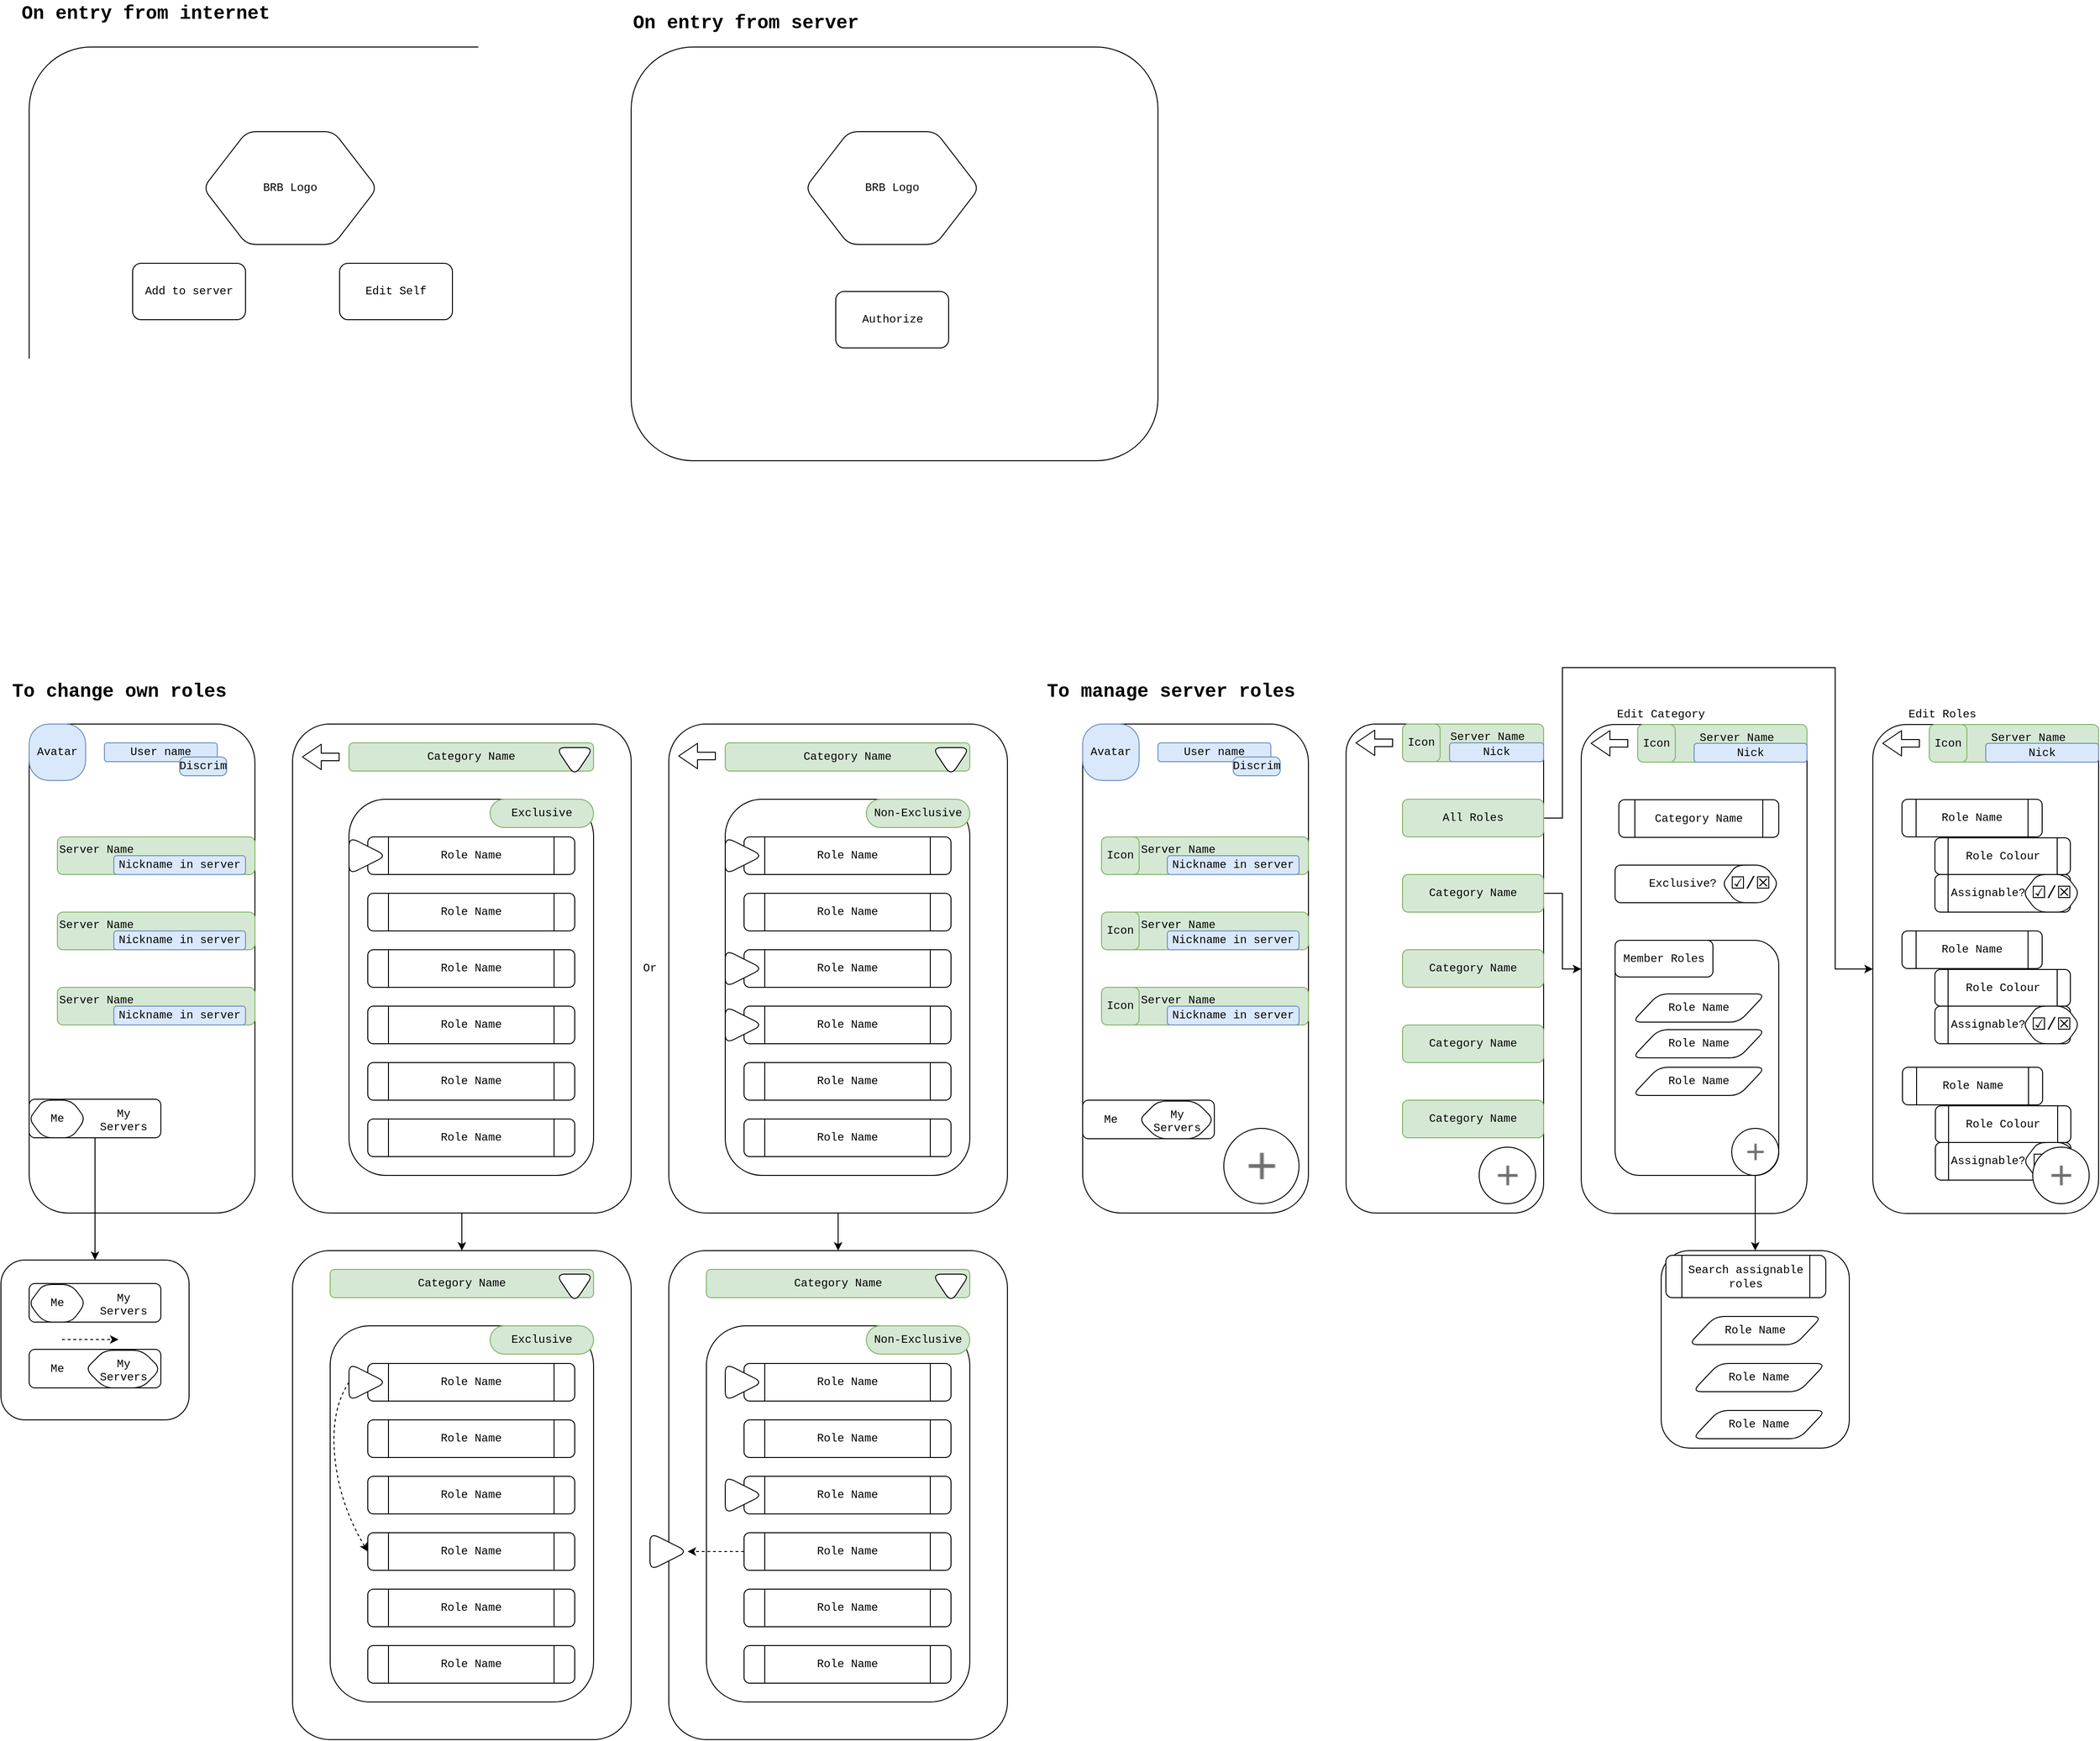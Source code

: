 <mxfile version="10.6.3" type="device"><diagram id="WAPqGqF5dGP8aaGtdBsa" name="Page-1"><mxGraphModel dx="919" dy="1396" grid="1" gridSize="10" guides="1" tooltips="1" connect="1" arrows="0" fold="1" page="0" pageScale="1" pageWidth="1169" pageHeight="827" math="0" shadow="0"><root><mxCell id="0"/><mxCell id="1" parent="0"/><mxCell id="X8B3woblQVyewczGFVhd-228" value="" style="rounded=1;whiteSpace=wrap;html=1;fillColor=#ffffff;fontFamily=Courier New;fontSize=12;align=center;" vertex="1" parent="1"><mxGeometry x="130" y="650" width="200" height="170" as="geometry"/></mxCell><mxCell id="X8B3woblQVyewczGFVhd-57" style="edgeStyle=orthogonalEdgeStyle;rounded=0;orthogonalLoop=1;jettySize=auto;html=1;exitX=0.5;exitY=1;exitDx=0;exitDy=0;entryX=0.5;entryY=0;entryDx=0;entryDy=0;fontFamily=Courier New;" edge="1" parent="1" source="X8B3woblQVyewczGFVhd-10" target="X8B3woblQVyewczGFVhd-44"><mxGeometry relative="1" as="geometry"/></mxCell><mxCell id="X8B3woblQVyewczGFVhd-10" value="" style="rounded=1;whiteSpace=wrap;html=1;align=center;arcSize=11;fontFamily=Courier New;" vertex="1" parent="1"><mxGeometry x="440" y="80" width="360" height="520" as="geometry"/></mxCell><mxCell id="X8B3woblQVyewczGFVhd-11" value="" style="rounded=1;whiteSpace=wrap;html=1;align=center;fontFamily=Courier New;" vertex="1" parent="1"><mxGeometry x="500" y="160" width="260" height="400" as="geometry"/></mxCell><mxCell id="X8B3woblQVyewczGFVhd-14" value="Exclusive" style="rounded=1;whiteSpace=wrap;html=1;align=center;fillColor=#d5e8d4;strokeColor=#82b366;arcSize=50;fontFamily=Courier New;" vertex="1" parent="1"><mxGeometry x="650" y="160" width="110" height="30" as="geometry"/></mxCell><mxCell id="X8B3woblQVyewczGFVhd-1" value="" style="rounded=1;whiteSpace=wrap;html=1;arcSize=17;fontFamily=Courier New;" vertex="1" parent="1"><mxGeometry x="160" y="80" width="240" height="520" as="geometry"/></mxCell><mxCell id="X8B3woblQVyewczGFVhd-3" value="User name" style="text;html=1;strokeColor=#6c8ebf;fillColor=#dae8fc;align=center;verticalAlign=middle;whiteSpace=wrap;rounded=1;fontFamily=Courier New;" vertex="1" parent="1"><mxGeometry x="240" y="100" width="120" height="20" as="geometry"/></mxCell><mxCell id="X8B3woblQVyewczGFVhd-4" value="Server Name" style="rounded=1;whiteSpace=wrap;html=1;verticalAlign=top;align=left;fillColor=#d5e8d4;strokeColor=#82b366;fontFamily=Courier New;" vertex="1" parent="1"><mxGeometry x="190" y="200" width="210" height="40" as="geometry"/></mxCell><mxCell id="X8B3woblQVyewczGFVhd-5" value="Nickname in server" style="rounded=1;whiteSpace=wrap;html=1;align=center;fillColor=#dae8fc;strokeColor=#6c8ebf;fontFamily=Courier New;" vertex="1" parent="1"><mxGeometry x="250" y="220" width="140" height="20" as="geometry"/></mxCell><mxCell id="X8B3woblQVyewczGFVhd-6" value="Server Name" style="rounded=1;whiteSpace=wrap;html=1;verticalAlign=top;align=left;fillColor=#d5e8d4;strokeColor=#82b366;fontFamily=Courier New;" vertex="1" parent="1"><mxGeometry x="190" y="280" width="210" height="40" as="geometry"/></mxCell><mxCell id="X8B3woblQVyewczGFVhd-7" value="Nickname in server" style="rounded=1;whiteSpace=wrap;html=1;align=center;fillColor=#dae8fc;strokeColor=#6c8ebf;fontFamily=Courier New;" vertex="1" parent="1"><mxGeometry x="250" y="300" width="140" height="20" as="geometry"/></mxCell><mxCell id="X8B3woblQVyewczGFVhd-8" value="Server Name" style="rounded=1;whiteSpace=wrap;html=1;verticalAlign=top;align=left;fillColor=#d5e8d4;strokeColor=#82b366;fontFamily=Courier New;" vertex="1" parent="1"><mxGeometry x="190" y="360" width="210" height="40" as="geometry"/></mxCell><mxCell id="X8B3woblQVyewczGFVhd-9" value="Nickname in server" style="rounded=1;whiteSpace=wrap;html=1;align=center;fillColor=#dae8fc;strokeColor=#6c8ebf;fontFamily=Courier New;fontSize=12;" vertex="1" parent="1"><mxGeometry x="250" y="380" width="140" height="20" as="geometry"/></mxCell><mxCell id="X8B3woblQVyewczGFVhd-12" value="Category Name" style="rounded=1;whiteSpace=wrap;html=1;align=center;fillColor=#d5e8d4;strokeColor=#82b366;fontFamily=Courier New;" vertex="1" parent="1"><mxGeometry x="500" y="100" width="260" height="30" as="geometry"/></mxCell><mxCell id="X8B3woblQVyewczGFVhd-13" value="Avatar" style="rounded=1;whiteSpace=wrap;html=1;align=center;fillColor=#dae8fc;strokeColor=#6c8ebf;arcSize=35;fontFamily=Courier New;" vertex="1" parent="1"><mxGeometry x="160" y="80" width="60" height="60" as="geometry"/></mxCell><mxCell id="X8B3woblQVyewczGFVhd-19" value="" style="triangle;whiteSpace=wrap;html=1;rounded=1;align=left;rotation=90;fontFamily=Courier New;" vertex="1" parent="1"><mxGeometry x="725" y="100" width="30" height="40" as="geometry"/></mxCell><mxCell id="X8B3woblQVyewczGFVhd-22" value="&lt;div style=&quot;text-align: center&quot;&gt;&lt;span&gt;Role Name&lt;/span&gt;&lt;/div&gt;" style="shape=process;whiteSpace=wrap;html=1;backgroundOutline=1;rounded=1;align=center;fontFamily=Courier New;" vertex="1" parent="1"><mxGeometry x="520" y="200" width="220" height="40" as="geometry"/></mxCell><mxCell id="X8B3woblQVyewczGFVhd-21" value="" style="triangle;whiteSpace=wrap;html=1;rounded=1;align=left;fontFamily=Courier New;" vertex="1" parent="1"><mxGeometry x="500" y="200" width="40" height="40" as="geometry"/></mxCell><mxCell id="X8B3woblQVyewczGFVhd-23" value="&lt;div style=&quot;text-align: center&quot;&gt;&lt;span&gt;Role Name&lt;/span&gt;&lt;/div&gt;" style="shape=process;whiteSpace=wrap;html=1;backgroundOutline=1;rounded=1;align=center;fontFamily=Courier New;" vertex="1" parent="1"><mxGeometry x="520" y="260" width="220" height="40" as="geometry"/></mxCell><mxCell id="X8B3woblQVyewczGFVhd-24" value="&lt;div style=&quot;text-align: center&quot;&gt;&lt;span&gt;Role Name&lt;/span&gt;&lt;/div&gt;" style="shape=process;whiteSpace=wrap;html=1;backgroundOutline=1;rounded=1;align=center;fontFamily=Courier New;" vertex="1" parent="1"><mxGeometry x="520" y="320" width="220" height="40" as="geometry"/></mxCell><mxCell id="X8B3woblQVyewczGFVhd-25" value="&lt;div style=&quot;text-align: center&quot;&gt;&lt;span&gt;Role Name&lt;/span&gt;&lt;/div&gt;" style="shape=process;whiteSpace=wrap;html=1;backgroundOutline=1;rounded=1;align=center;fontFamily=Courier New;" vertex="1" parent="1"><mxGeometry x="520" y="380" width="220" height="40" as="geometry"/></mxCell><mxCell id="X8B3woblQVyewczGFVhd-26" value="&lt;div style=&quot;text-align: center&quot;&gt;&lt;span&gt;Role Name&lt;/span&gt;&lt;/div&gt;" style="shape=process;whiteSpace=wrap;html=1;backgroundOutline=1;rounded=1;align=center;fontFamily=Courier New;" vertex="1" parent="1"><mxGeometry x="520" y="440" width="220" height="40" as="geometry"/></mxCell><mxCell id="X8B3woblQVyewczGFVhd-27" value="&lt;div style=&quot;text-align: center&quot;&gt;&lt;span&gt;Role Name&lt;/span&gt;&lt;/div&gt;" style="shape=process;whiteSpace=wrap;html=1;backgroundOutline=1;rounded=1;align=center;fontFamily=Courier New;" vertex="1" parent="1"><mxGeometry x="520" y="500" width="220" height="40" as="geometry"/></mxCell><mxCell id="X8B3woblQVyewczGFVhd-84" style="edgeStyle=orthogonalEdgeStyle;rounded=0;orthogonalLoop=1;jettySize=auto;html=1;exitX=0.5;exitY=1;exitDx=0;exitDy=0;entryX=0.5;entryY=0;entryDx=0;entryDy=0;fontFamily=Courier New;" edge="1" parent="1" source="X8B3woblQVyewczGFVhd-28" target="X8B3woblQVyewczGFVhd-70"><mxGeometry relative="1" as="geometry"/></mxCell><mxCell id="X8B3woblQVyewczGFVhd-28" value="" style="rounded=1;whiteSpace=wrap;html=1;align=center;arcSize=11;fontFamily=Courier New;" vertex="1" parent="1"><mxGeometry x="840" y="80" width="360" height="520" as="geometry"/></mxCell><mxCell id="X8B3woblQVyewczGFVhd-29" value="" style="rounded=1;whiteSpace=wrap;html=1;align=center;fontFamily=Courier New;" vertex="1" parent="1"><mxGeometry x="900" y="160" width="260" height="400" as="geometry"/></mxCell><mxCell id="X8B3woblQVyewczGFVhd-30" value="Non-Exclusive" style="rounded=1;whiteSpace=wrap;html=1;align=center;fillColor=#d5e8d4;strokeColor=#82b366;arcSize=50;fontFamily=Courier New;" vertex="1" parent="1"><mxGeometry x="1050" y="160" width="110" height="30" as="geometry"/></mxCell><mxCell id="X8B3woblQVyewczGFVhd-31" value="Category Name" style="rounded=1;whiteSpace=wrap;html=1;align=center;fillColor=#d5e8d4;strokeColor=#82b366;fontFamily=Courier New;" vertex="1" parent="1"><mxGeometry x="900" y="100" width="260" height="30" as="geometry"/></mxCell><mxCell id="X8B3woblQVyewczGFVhd-32" value="" style="triangle;whiteSpace=wrap;html=1;rounded=1;align=left;rotation=90;fontFamily=Courier New;" vertex="1" parent="1"><mxGeometry x="1125" y="100" width="30" height="40" as="geometry"/></mxCell><mxCell id="X8B3woblQVyewczGFVhd-33" value="&lt;div style=&quot;text-align: center&quot;&gt;&lt;span&gt;Role Name&lt;/span&gt;&lt;/div&gt;" style="shape=process;whiteSpace=wrap;html=1;backgroundOutline=1;rounded=1;align=center;fontFamily=Courier New;" vertex="1" parent="1"><mxGeometry x="920" y="200" width="220" height="40" as="geometry"/></mxCell><mxCell id="X8B3woblQVyewczGFVhd-34" value="" style="triangle;whiteSpace=wrap;html=1;rounded=1;align=left;fontFamily=Courier New;" vertex="1" parent="1"><mxGeometry x="900" y="200" width="40" height="40" as="geometry"/></mxCell><mxCell id="X8B3woblQVyewczGFVhd-35" value="&lt;div style=&quot;text-align: center&quot;&gt;&lt;span&gt;Role Name&lt;/span&gt;&lt;/div&gt;" style="shape=process;whiteSpace=wrap;html=1;backgroundOutline=1;rounded=1;align=center;fontFamily=Courier New;" vertex="1" parent="1"><mxGeometry x="920" y="260" width="220" height="40" as="geometry"/></mxCell><mxCell id="X8B3woblQVyewczGFVhd-36" value="&lt;div style=&quot;text-align: center&quot;&gt;&lt;span&gt;Role Name&lt;/span&gt;&lt;/div&gt;" style="shape=process;whiteSpace=wrap;html=1;backgroundOutline=1;rounded=1;align=center;fontFamily=Courier New;" vertex="1" parent="1"><mxGeometry x="920" y="320" width="220" height="40" as="geometry"/></mxCell><mxCell id="X8B3woblQVyewczGFVhd-37" value="&lt;div style=&quot;text-align: center&quot;&gt;&lt;span&gt;Role Name&lt;/span&gt;&lt;/div&gt;" style="shape=process;whiteSpace=wrap;html=1;backgroundOutline=1;rounded=1;align=center;fontFamily=Courier New;" vertex="1" parent="1"><mxGeometry x="920" y="380" width="220" height="40" as="geometry"/></mxCell><mxCell id="X8B3woblQVyewczGFVhd-38" value="&lt;div style=&quot;text-align: center&quot;&gt;&lt;span&gt;Role Name&lt;/span&gt;&lt;/div&gt;" style="shape=process;whiteSpace=wrap;html=1;backgroundOutline=1;rounded=1;align=center;fontFamily=Courier New;" vertex="1" parent="1"><mxGeometry x="920" y="440" width="220" height="40" as="geometry"/></mxCell><mxCell id="X8B3woblQVyewczGFVhd-39" value="&lt;div style=&quot;text-align: center&quot;&gt;&lt;span&gt;Role Name&lt;/span&gt;&lt;/div&gt;" style="shape=process;whiteSpace=wrap;html=1;backgroundOutline=1;rounded=1;align=center;fontFamily=Courier New;" vertex="1" parent="1"><mxGeometry x="920" y="500" width="220" height="40" as="geometry"/></mxCell><mxCell id="X8B3woblQVyewczGFVhd-40" value="" style="triangle;whiteSpace=wrap;html=1;rounded=1;align=left;fontFamily=Courier New;" vertex="1" parent="1"><mxGeometry x="900" y="320" width="40" height="40" as="geometry"/></mxCell><mxCell id="X8B3woblQVyewczGFVhd-43" value="" style="triangle;whiteSpace=wrap;html=1;rounded=1;align=left;fontFamily=Courier New;" vertex="1" parent="1"><mxGeometry x="900" y="380" width="40" height="40" as="geometry"/></mxCell><mxCell id="X8B3woblQVyewczGFVhd-44" value="" style="rounded=1;whiteSpace=wrap;html=1;align=center;arcSize=11;fontFamily=Courier New;" vertex="1" parent="1"><mxGeometry x="440" y="640" width="360" height="520" as="geometry"/></mxCell><mxCell id="X8B3woblQVyewczGFVhd-45" value="" style="rounded=1;whiteSpace=wrap;html=1;align=center;fontFamily=Courier New;" vertex="1" parent="1"><mxGeometry x="480" y="720" width="280" height="400" as="geometry"/></mxCell><mxCell id="X8B3woblQVyewczGFVhd-46" value="Exclusive" style="rounded=1;whiteSpace=wrap;html=1;align=center;fillColor=#d5e8d4;strokeColor=#82b366;arcSize=50;fontFamily=Courier New;" vertex="1" parent="1"><mxGeometry x="650" y="720" width="110" height="30" as="geometry"/></mxCell><mxCell id="X8B3woblQVyewczGFVhd-47" value="Category Name" style="rounded=1;whiteSpace=wrap;html=1;align=center;fillColor=#d5e8d4;strokeColor=#82b366;fontFamily=Courier New;" vertex="1" parent="1"><mxGeometry x="480" y="660" width="280" height="30" as="geometry"/></mxCell><mxCell id="X8B3woblQVyewczGFVhd-48" value="" style="triangle;whiteSpace=wrap;html=1;rounded=1;align=left;rotation=90;fontFamily=Courier New;" vertex="1" parent="1"><mxGeometry x="725" y="660" width="30" height="40" as="geometry"/></mxCell><mxCell id="X8B3woblQVyewczGFVhd-49" value="&lt;div style=&quot;text-align: center&quot;&gt;&lt;span&gt;Role Name&lt;/span&gt;&lt;/div&gt;" style="shape=process;whiteSpace=wrap;html=1;backgroundOutline=1;rounded=1;align=center;fontFamily=Courier New;" vertex="1" parent="1"><mxGeometry x="520" y="760" width="220" height="40" as="geometry"/></mxCell><mxCell id="X8B3woblQVyewczGFVhd-50" value="" style="triangle;whiteSpace=wrap;html=1;rounded=1;align=left;fontFamily=Courier New;" vertex="1" parent="1"><mxGeometry x="500" y="760" width="40" height="40" as="geometry"/></mxCell><mxCell id="X8B3woblQVyewczGFVhd-51" value="&lt;div style=&quot;text-align: center&quot;&gt;&lt;span&gt;Role Name&lt;/span&gt;&lt;/div&gt;" style="shape=process;whiteSpace=wrap;html=1;backgroundOutline=1;rounded=1;align=center;fontFamily=Courier New;" vertex="1" parent="1"><mxGeometry x="520" y="820" width="220" height="40" as="geometry"/></mxCell><mxCell id="X8B3woblQVyewczGFVhd-52" value="&lt;div style=&quot;text-align: center&quot;&gt;&lt;span&gt;Role Name&lt;/span&gt;&lt;/div&gt;" style="shape=process;whiteSpace=wrap;html=1;backgroundOutline=1;rounded=1;align=center;fontFamily=Courier New;" vertex="1" parent="1"><mxGeometry x="520" y="880" width="220" height="40" as="geometry"/></mxCell><mxCell id="X8B3woblQVyewczGFVhd-53" value="&lt;div style=&quot;text-align: center&quot;&gt;&lt;span&gt;Role Name&lt;/span&gt;&lt;/div&gt;" style="shape=process;whiteSpace=wrap;html=1;backgroundOutline=1;rounded=1;align=center;fontFamily=Courier New;" vertex="1" parent="1"><mxGeometry x="520" y="940" width="220" height="40" as="geometry"/></mxCell><mxCell id="X8B3woblQVyewczGFVhd-54" value="&lt;div style=&quot;text-align: center&quot;&gt;&lt;span&gt;Role Name&lt;/span&gt;&lt;/div&gt;" style="shape=process;whiteSpace=wrap;html=1;backgroundOutline=1;rounded=1;align=center;fontFamily=Courier New;" vertex="1" parent="1"><mxGeometry x="520" y="1000" width="220" height="40" as="geometry"/></mxCell><mxCell id="X8B3woblQVyewczGFVhd-55" value="&lt;div style=&quot;text-align: center&quot;&gt;&lt;span&gt;Role Name&lt;/span&gt;&lt;/div&gt;" style="shape=process;whiteSpace=wrap;html=1;backgroundOutline=1;rounded=1;align=center;fontFamily=Courier New;" vertex="1" parent="1"><mxGeometry x="520" y="1060" width="220" height="40" as="geometry"/></mxCell><mxCell id="X8B3woblQVyewczGFVhd-56" value="" style="curved=1;endArrow=classic;html=1;exitX=0;exitY=0.5;exitDx=0;exitDy=0;entryX=0;entryY=0.5;entryDx=0;entryDy=0;dashed=1;fontFamily=Courier New;" edge="1" parent="1" source="X8B3woblQVyewczGFVhd-50" target="X8B3woblQVyewczGFVhd-53"><mxGeometry width="50" height="50" relative="1" as="geometry"><mxPoint x="290" y="920" as="sourcePoint"/><mxPoint x="250" y="960" as="targetPoint"/><Array as="points"><mxPoint x="480" y="810"/><mxPoint x="490" y="910"/></Array></mxGeometry></mxCell><mxCell id="X8B3woblQVyewczGFVhd-70" value="" style="rounded=1;whiteSpace=wrap;html=1;align=center;arcSize=11;fontFamily=Courier New;" vertex="1" parent="1"><mxGeometry x="840" y="640" width="360" height="520" as="geometry"/></mxCell><mxCell id="X8B3woblQVyewczGFVhd-71" value="" style="rounded=1;whiteSpace=wrap;html=1;align=center;fontFamily=Courier New;" vertex="1" parent="1"><mxGeometry x="880" y="720" width="280" height="400" as="geometry"/></mxCell><mxCell id="X8B3woblQVyewczGFVhd-72" value="Non-Exclusive" style="rounded=1;whiteSpace=wrap;html=1;align=center;fillColor=#d5e8d4;strokeColor=#82b366;arcSize=50;fontFamily=Courier New;" vertex="1" parent="1"><mxGeometry x="1050" y="720" width="110" height="30" as="geometry"/></mxCell><mxCell id="X8B3woblQVyewczGFVhd-73" value="Category Name" style="rounded=1;whiteSpace=wrap;html=1;align=center;fillColor=#d5e8d4;strokeColor=#82b366;fontFamily=Courier New;" vertex="1" parent="1"><mxGeometry x="880" y="660" width="280" height="30" as="geometry"/></mxCell><mxCell id="X8B3woblQVyewczGFVhd-74" value="" style="triangle;whiteSpace=wrap;html=1;rounded=1;align=left;rotation=90;fontFamily=Courier New;" vertex="1" parent="1"><mxGeometry x="1125" y="660" width="30" height="40" as="geometry"/></mxCell><mxCell id="X8B3woblQVyewczGFVhd-75" value="&lt;div style=&quot;text-align: center&quot;&gt;&lt;span&gt;Role Name&lt;/span&gt;&lt;/div&gt;" style="shape=process;whiteSpace=wrap;html=1;backgroundOutline=1;rounded=1;align=center;fontFamily=Courier New;" vertex="1" parent="1"><mxGeometry x="920" y="760" width="220" height="40" as="geometry"/></mxCell><mxCell id="X8B3woblQVyewczGFVhd-76" value="" style="triangle;whiteSpace=wrap;html=1;rounded=1;align=left;fontFamily=Courier New;" vertex="1" parent="1"><mxGeometry x="900" y="760" width="40" height="40" as="geometry"/></mxCell><mxCell id="X8B3woblQVyewczGFVhd-77" value="&lt;div style=&quot;text-align: center&quot;&gt;&lt;span&gt;Role Name&lt;/span&gt;&lt;/div&gt;" style="shape=process;whiteSpace=wrap;html=1;backgroundOutline=1;rounded=1;align=center;fontFamily=Courier New;" vertex="1" parent="1"><mxGeometry x="920" y="820" width="220" height="40" as="geometry"/></mxCell><mxCell id="X8B3woblQVyewczGFVhd-78" value="&lt;div style=&quot;text-align: center&quot;&gt;&lt;span&gt;Role Name&lt;/span&gt;&lt;/div&gt;" style="shape=process;whiteSpace=wrap;html=1;backgroundOutline=1;rounded=1;align=center;fontFamily=Courier New;" vertex="1" parent="1"><mxGeometry x="920" y="880" width="220" height="40" as="geometry"/></mxCell><mxCell id="X8B3woblQVyewczGFVhd-79" value="&lt;div style=&quot;text-align: center&quot;&gt;&lt;span&gt;Role Name&lt;/span&gt;&lt;/div&gt;" style="shape=process;whiteSpace=wrap;html=1;backgroundOutline=1;rounded=1;align=center;fontFamily=Courier New;" vertex="1" parent="1"><mxGeometry x="920" y="940" width="220" height="40" as="geometry"/></mxCell><mxCell id="X8B3woblQVyewczGFVhd-80" value="&lt;div style=&quot;text-align: center&quot;&gt;&lt;span&gt;Role Name&lt;/span&gt;&lt;/div&gt;" style="shape=process;whiteSpace=wrap;html=1;backgroundOutline=1;rounded=1;align=center;fontFamily=Courier New;" vertex="1" parent="1"><mxGeometry x="920" y="1000" width="220" height="40" as="geometry"/></mxCell><mxCell id="X8B3woblQVyewczGFVhd-81" value="&lt;div style=&quot;text-align: center&quot;&gt;&lt;span&gt;Role Name&lt;/span&gt;&lt;/div&gt;" style="shape=process;whiteSpace=wrap;html=1;backgroundOutline=1;rounded=1;align=center;fontFamily=Courier New;" vertex="1" parent="1"><mxGeometry x="920" y="1060" width="220" height="40" as="geometry"/></mxCell><mxCell id="X8B3woblQVyewczGFVhd-82" value="" style="triangle;whiteSpace=wrap;html=1;rounded=1;align=left;fontFamily=Courier New;" vertex="1" parent="1"><mxGeometry x="900" y="880" width="40" height="40" as="geometry"/></mxCell><mxCell id="X8B3woblQVyewczGFVhd-83" value="" style="triangle;whiteSpace=wrap;html=1;rounded=1;align=left;fontFamily=Courier New;" vertex="1" parent="1"><mxGeometry x="820" y="940" width="40" height="40" as="geometry"/></mxCell><mxCell id="X8B3woblQVyewczGFVhd-86" value="" style="endArrow=classic;html=1;exitX=0;exitY=0.5;exitDx=0;exitDy=0;entryX=1;entryY=0.5;entryDx=0;entryDy=0;dashed=1;fontFamily=Courier New;" edge="1" parent="1" source="X8B3woblQVyewczGFVhd-79" target="X8B3woblQVyewczGFVhd-83"><mxGeometry width="50" height="50" relative="1" as="geometry"><mxPoint x="830" y="1060" as="sourcePoint"/><mxPoint x="880" y="1010" as="targetPoint"/></mxGeometry></mxCell><mxCell id="X8B3woblQVyewczGFVhd-89" value="Or" style="text;html=1;strokeColor=none;fillColor=none;align=center;verticalAlign=middle;whiteSpace=wrap;rounded=0;fontFamily=Courier New;" vertex="1" parent="1"><mxGeometry x="800" y="330" width="40" height="20" as="geometry"/></mxCell><mxCell id="X8B3woblQVyewczGFVhd-91" value="Discrim" style="text;html=1;strokeColor=#6c8ebf;fillColor=#dae8fc;align=center;verticalAlign=middle;whiteSpace=wrap;rounded=1;arcSize=30;fontFamily=Courier New;" vertex="1" parent="1"><mxGeometry x="320" y="115" width="50" height="20" as="geometry"/></mxCell><mxCell id="X8B3woblQVyewczGFVhd-92" value="&lt;b&gt;To change own roles&lt;/b&gt;" style="text;html=1;resizable=0;points=[];autosize=1;align=left;verticalAlign=top;spacingTop=-4;fontFamily=Courier New;fontSize=20;fillColor=none;rounded=0;" vertex="1" parent="1"><mxGeometry x="140" y="31" width="240" height="30" as="geometry"/></mxCell><mxCell id="X8B3woblQVyewczGFVhd-93" value="&lt;b&gt;To manage server roles&lt;/b&gt;" style="text;html=1;resizable=0;points=[];autosize=1;align=left;verticalAlign=top;spacingTop=-4;fontFamily=Courier New;fontSize=20;fillColor=none;rounded=0;" vertex="1" parent="1"><mxGeometry x="1240" y="31" width="280" height="30" as="geometry"/></mxCell><mxCell id="X8B3woblQVyewczGFVhd-94" value="" style="rounded=1;whiteSpace=wrap;html=1;arcSize=17;fontFamily=Courier New;" vertex="1" parent="1"><mxGeometry x="1280" y="80" width="240" height="520" as="geometry"/></mxCell><mxCell id="X8B3woblQVyewczGFVhd-95" value="User name" style="text;html=1;strokeColor=#6c8ebf;fillColor=#dae8fc;align=center;verticalAlign=middle;whiteSpace=wrap;rounded=1;fontFamily=Courier New;" vertex="1" parent="1"><mxGeometry x="1360" y="100" width="120" height="20" as="geometry"/></mxCell><mxCell id="X8B3woblQVyewczGFVhd-96" value="Server Name" style="rounded=1;whiteSpace=wrap;html=1;verticalAlign=top;align=left;fillColor=#d5e8d4;strokeColor=#82b366;fontFamily=Courier New;spacingLeft=10;" vertex="1" parent="1"><mxGeometry x="1330" y="200" width="190" height="40" as="geometry"/></mxCell><mxCell id="X8B3woblQVyewczGFVhd-97" value="Nickname in server" style="rounded=1;whiteSpace=wrap;html=1;align=center;fillColor=#dae8fc;strokeColor=#6c8ebf;fontFamily=Courier New;" vertex="1" parent="1"><mxGeometry x="1370" y="220" width="140" height="20" as="geometry"/></mxCell><mxCell id="X8B3woblQVyewczGFVhd-98" value="Server Name" style="rounded=1;whiteSpace=wrap;html=1;verticalAlign=top;align=left;fillColor=#d5e8d4;strokeColor=#82b366;fontFamily=Courier New;spacingLeft=10;" vertex="1" parent="1"><mxGeometry x="1330" y="280" width="190" height="40" as="geometry"/></mxCell><mxCell id="X8B3woblQVyewczGFVhd-99" value="Nickname in server" style="rounded=1;whiteSpace=wrap;html=1;align=center;fillColor=#dae8fc;strokeColor=#6c8ebf;fontFamily=Courier New;" vertex="1" parent="1"><mxGeometry x="1370" y="300" width="140" height="20" as="geometry"/></mxCell><mxCell id="X8B3woblQVyewczGFVhd-100" value="Server Name" style="rounded=1;whiteSpace=wrap;html=1;verticalAlign=top;align=left;fillColor=#d5e8d4;strokeColor=#82b366;fontFamily=Courier New;spacingLeft=10;" vertex="1" parent="1"><mxGeometry x="1330" y="360" width="190" height="40" as="geometry"/></mxCell><mxCell id="X8B3woblQVyewczGFVhd-101" value="Nickname in server" style="rounded=1;whiteSpace=wrap;html=1;align=center;fillColor=#dae8fc;strokeColor=#6c8ebf;fontFamily=Courier New;fontSize=12;" vertex="1" parent="1"><mxGeometry x="1370" y="380" width="140" height="20" as="geometry"/></mxCell><mxCell id="X8B3woblQVyewczGFVhd-102" value="Avatar" style="rounded=1;whiteSpace=wrap;html=1;align=center;fillColor=#dae8fc;strokeColor=#6c8ebf;arcSize=35;fontFamily=Courier New;" vertex="1" parent="1"><mxGeometry x="1280" y="80" width="60" height="60" as="geometry"/></mxCell><mxCell id="X8B3woblQVyewczGFVhd-103" value="Discrim" style="text;html=1;strokeColor=#6c8ebf;fillColor=#dae8fc;align=center;verticalAlign=middle;whiteSpace=wrap;rounded=1;arcSize=30;fontFamily=Courier New;" vertex="1" parent="1"><mxGeometry x="1440" y="115" width="50" height="20" as="geometry"/></mxCell><mxCell id="X8B3woblQVyewczGFVhd-108" value="" style="rounded=1;whiteSpace=wrap;html=1;fillColor=#ffffff;fontFamily=Courier New;fontSize=12;align=center;" vertex="1" parent="1"><mxGeometry x="1560" y="80" width="210" height="520" as="geometry"/></mxCell><mxCell id="X8B3woblQVyewczGFVhd-143" style="edgeStyle=orthogonalEdgeStyle;rounded=0;orthogonalLoop=1;jettySize=auto;html=1;exitX=1;exitY=0.5;exitDx=0;exitDy=0;entryX=0;entryY=0.5;entryDx=0;entryDy=0;fontFamily=Courier New;fontSize=12;" edge="1" parent="1" source="X8B3woblQVyewczGFVhd-109" target="X8B3woblQVyewczGFVhd-122"><mxGeometry relative="1" as="geometry"/></mxCell><mxCell id="X8B3woblQVyewczGFVhd-109" value="Category Name" style="rounded=1;whiteSpace=wrap;html=1;fillColor=#d5e8d4;fontFamily=Courier New;fontSize=12;align=center;strokeColor=#82b366;" vertex="1" parent="1"><mxGeometry x="1620" y="240" width="150" height="40" as="geometry"/></mxCell><mxCell id="X8B3woblQVyewczGFVhd-110" value="Category Name" style="rounded=1;whiteSpace=wrap;html=1;fillColor=#d5e8d4;fontFamily=Courier New;fontSize=12;align=center;strokeColor=#82b366;" vertex="1" parent="1"><mxGeometry x="1620" y="320" width="150" height="40" as="geometry"/></mxCell><mxCell id="X8B3woblQVyewczGFVhd-111" value="Category Name" style="rounded=1;whiteSpace=wrap;html=1;fillColor=#d5e8d4;fontFamily=Courier New;fontSize=12;align=center;strokeColor=#82b366;" vertex="1" parent="1"><mxGeometry x="1620" y="400" width="150" height="40" as="geometry"/></mxCell><mxCell id="X8B3woblQVyewczGFVhd-151" style="edgeStyle=orthogonalEdgeStyle;rounded=0;orthogonalLoop=1;jettySize=auto;html=1;exitX=1;exitY=0.5;exitDx=0;exitDy=0;entryX=0;entryY=0.5;entryDx=0;entryDy=0;fontFamily=Courier New;fontSize=12;" edge="1" parent="1" source="X8B3woblQVyewczGFVhd-112" target="X8B3woblQVyewczGFVhd-144"><mxGeometry relative="1" as="geometry"><Array as="points"><mxPoint x="1790" y="180"/><mxPoint x="1790" y="20"/><mxPoint x="2080" y="20"/><mxPoint x="2080" y="341"/></Array></mxGeometry></mxCell><mxCell id="X8B3woblQVyewczGFVhd-112" value="All Roles" style="rounded=1;whiteSpace=wrap;html=1;fillColor=#d5e8d4;fontFamily=Courier New;fontSize=12;align=center;strokeColor=#82b366;" vertex="1" parent="1"><mxGeometry x="1620" y="160" width="150" height="40" as="geometry"/></mxCell><mxCell id="X8B3woblQVyewczGFVhd-113" value="Category Name" style="rounded=1;whiteSpace=wrap;html=1;fillColor=#d5e8d4;fontFamily=Courier New;fontSize=12;align=center;strokeColor=#82b366;" vertex="1" parent="1"><mxGeometry x="1620" y="480" width="150" height="40" as="geometry"/></mxCell><mxCell id="X8B3woblQVyewczGFVhd-114" value="" style="group" vertex="1" connectable="0" parent="1"><mxGeometry x="1430" y="510" width="80" height="80" as="geometry"/></mxCell><mxCell id="X8B3woblQVyewczGFVhd-104" value="" style="ellipse;whiteSpace=wrap;html=1;aspect=fixed;rounded=0;fillColor=none;fontFamily=Courier New;fontSize=12;align=center;" vertex="1" parent="X8B3woblQVyewczGFVhd-114"><mxGeometry width="80" height="80" as="geometry"/></mxCell><mxCell id="X8B3woblQVyewczGFVhd-107" value="" style="shape=image;verticalLabelPosition=bottom;labelBackgroundColor=#ffffff;verticalAlign=top;aspect=fixed;imageAspect=0;image=data:image/png,iVBORw0KGgoAAAANSUhEUgAAAB4AAAAeCAYAAAA7MK6iAAAAfUlEQVRIDe2VQQrAMAgEk9LH+WR/Z7HQSw5Ww4KHrOApi8ZRdJqZjQa7d3Kq6nD/TESGe8WuihipZWIkzTAWUYd4kI9EjaQZxmpDPf1IrLs3/Crg0fd6W8XnJX57XG3bOhO8xxmC5w0XK87MBURD1BCMmSBtqLd2daaiP80Du4AhU1lLCRkAAAAASUVORK5CYII=;" vertex="1" parent="X8B3woblQVyewczGFVhd-114"><mxGeometry x="25" y="25" width="30" height="30" as="geometry"/></mxCell><mxCell id="X8B3woblQVyewczGFVhd-119" value="" style="group" vertex="1" connectable="0" parent="1"><mxGeometry x="1701.5" y="530" width="60" height="60" as="geometry"/></mxCell><mxCell id="X8B3woblQVyewczGFVhd-120" value="" style="ellipse;whiteSpace=wrap;html=1;aspect=fixed;rounded=0;fillColor=none;fontFamily=Courier New;fontSize=12;align=center;" vertex="1" parent="X8B3woblQVyewczGFVhd-119"><mxGeometry width="60" height="60" as="geometry"/></mxCell><mxCell id="X8B3woblQVyewczGFVhd-121" value="" style="shape=image;verticalLabelPosition=bottom;labelBackgroundColor=#ffffff;verticalAlign=top;aspect=fixed;imageAspect=0;image=data:image/png,iVBORw0KGgoAAAANSUhEUgAAAB4AAAAeCAYAAAA7MK6iAAAAfUlEQVRIDe2VQQrAMAgEk9LH+WR/Z7HQSw5Ww4KHrOApi8ZRdJqZjQa7d3Kq6nD/TESGe8WuihipZWIkzTAWUYd4kI9EjaQZxmpDPf1IrLs3/Crg0fd6W8XnJX57XG3bOhO8xxmC5w0XK87MBURD1BCMmSBtqLd2daaiP80Du4AhU1lLCRkAAAAASUVORK5CYII=;" vertex="1" parent="X8B3woblQVyewczGFVhd-119"><mxGeometry x="18.75" y="18.75" width="22.5" height="22.5" as="geometry"/></mxCell><mxCell id="X8B3woblQVyewczGFVhd-122" value="" style="rounded=1;whiteSpace=wrap;html=1;fillColor=#ffffff;fontFamily=Courier New;fontSize=12;align=center;" vertex="1" parent="1"><mxGeometry x="1810" y="80.5" width="240" height="520" as="geometry"/></mxCell><mxCell id="X8B3woblQVyewczGFVhd-124" value="Icon" style="rounded=1;whiteSpace=wrap;html=1;fillColor=#d5e8d4;fontFamily=Courier New;fontSize=12;align=center;strokeColor=#82b366;" vertex="1" parent="1"><mxGeometry x="1300" y="200" width="40" height="40" as="geometry"/></mxCell><mxCell id="X8B3woblQVyewczGFVhd-125" value="Icon" style="rounded=1;whiteSpace=wrap;html=1;fillColor=#d5e8d4;fontFamily=Courier New;fontSize=12;align=center;strokeColor=#82b366;" vertex="1" parent="1"><mxGeometry x="1300" y="280" width="40" height="40" as="geometry"/></mxCell><mxCell id="X8B3woblQVyewczGFVhd-126" value="Icon" style="rounded=1;whiteSpace=wrap;html=1;fillColor=#d5e8d4;fontFamily=Courier New;fontSize=12;align=center;strokeColor=#82b366;" vertex="1" parent="1"><mxGeometry x="1300" y="360" width="40" height="40" as="geometry"/></mxCell><mxCell id="X8B3woblQVyewczGFVhd-131" value="Server Name" style="rounded=1;whiteSpace=wrap;html=1;fillColor=#d5e8d4;fontFamily=Courier New;fontSize=12;align=center;strokeColor=#82b366;verticalAlign=top;" vertex="1" parent="1"><mxGeometry x="1651" y="80" width="119" height="40" as="geometry"/></mxCell><mxCell id="X8B3woblQVyewczGFVhd-130" value="Icon" style="rounded=1;whiteSpace=wrap;html=1;fillColor=#d5e8d4;fontFamily=Courier New;fontSize=12;align=center;strokeColor=#82b366;" vertex="1" parent="1"><mxGeometry x="1620" y="80" width="40" height="40" as="geometry"/></mxCell><mxCell id="X8B3woblQVyewczGFVhd-132" value="Nick" style="rounded=1;whiteSpace=wrap;html=1;align=center;fillColor=#dae8fc;strokeColor=#6c8ebf;fontFamily=Courier New;" vertex="1" parent="1"><mxGeometry x="1670" y="100" width="100" height="20" as="geometry"/></mxCell><mxCell id="X8B3woblQVyewczGFVhd-133" value="" style="shape=flexArrow;endArrow=classic;html=1;fontFamily=Courier New;fontSize=12;width=8;endSize=6.33;endWidth=18;" edge="1" parent="1"><mxGeometry width="50" height="50" relative="1" as="geometry"><mxPoint x="1610" y="100" as="sourcePoint"/><mxPoint x="1570" y="100" as="targetPoint"/></mxGeometry></mxCell><mxCell id="X8B3woblQVyewczGFVhd-134" value="Server Name" style="rounded=1;whiteSpace=wrap;html=1;fillColor=#d5e8d4;fontFamily=Courier New;fontSize=12;align=center;strokeColor=#82b366;verticalAlign=top;" vertex="1" parent="1"><mxGeometry x="1901" y="80.5" width="149" height="40" as="geometry"/></mxCell><mxCell id="X8B3woblQVyewczGFVhd-135" value="Icon" style="rounded=1;whiteSpace=wrap;html=1;fillColor=#d5e8d4;fontFamily=Courier New;fontSize=12;align=center;strokeColor=#82b366;" vertex="1" parent="1"><mxGeometry x="1870" y="80.5" width="40" height="40" as="geometry"/></mxCell><mxCell id="X8B3woblQVyewczGFVhd-136" value="Nick" style="rounded=1;whiteSpace=wrap;html=1;align=center;fillColor=#dae8fc;strokeColor=#6c8ebf;fontFamily=Courier New;" vertex="1" parent="1"><mxGeometry x="1930" y="100.5" width="120" height="20" as="geometry"/></mxCell><mxCell id="X8B3woblQVyewczGFVhd-137" value="" style="shape=flexArrow;endArrow=classic;html=1;fontFamily=Courier New;fontSize=12;width=8;endSize=6.33;endWidth=18;" edge="1" parent="1"><mxGeometry width="50" height="50" relative="1" as="geometry"><mxPoint x="1860" y="100.5" as="sourcePoint"/><mxPoint x="1820" y="100.5" as="targetPoint"/></mxGeometry></mxCell><mxCell id="X8B3woblQVyewczGFVhd-138" value="" style="shape=flexArrow;endArrow=classic;html=1;fontFamily=Courier New;fontSize=12;width=8;endSize=6.33;endWidth=18;" edge="1" parent="1"><mxGeometry width="50" height="50" relative="1" as="geometry"><mxPoint x="890" y="114" as="sourcePoint"/><mxPoint x="850" y="114" as="targetPoint"/></mxGeometry></mxCell><mxCell id="X8B3woblQVyewczGFVhd-139" value="" style="shape=flexArrow;endArrow=classic;html=1;fontFamily=Courier New;fontSize=12;width=8;endSize=6.33;endWidth=18;" edge="1" parent="1"><mxGeometry width="50" height="50" relative="1" as="geometry"><mxPoint x="490" y="115" as="sourcePoint"/><mxPoint x="450" y="115" as="targetPoint"/></mxGeometry></mxCell><mxCell id="X8B3woblQVyewczGFVhd-140" value="Category Name" style="shape=process;whiteSpace=wrap;html=1;backgroundOutline=1;rounded=1;fillColor=#ffffff;fontFamily=Courier New;fontSize=12;align=center;" vertex="1" parent="1"><mxGeometry x="1850" y="160.5" width="170" height="40" as="geometry"/></mxCell><mxCell id="X8B3woblQVyewczGFVhd-141" value="Edit Category" style="text;html=1;resizable=0;points=[];autosize=1;align=left;verticalAlign=top;spacingTop=-4;fontSize=12;fontFamily=Courier New;" vertex="1" parent="1"><mxGeometry x="1846" y="59.5" width="110" height="20" as="geometry"/></mxCell><mxCell id="X8B3woblQVyewczGFVhd-144" value="" style="rounded=1;whiteSpace=wrap;html=1;fillColor=#ffffff;fontFamily=Courier New;fontSize=12;align=center;" vertex="1" parent="1"><mxGeometry x="2120" y="80.5" width="240" height="520" as="geometry"/></mxCell><mxCell id="X8B3woblQVyewczGFVhd-145" value="Server Name" style="rounded=1;whiteSpace=wrap;html=1;fillColor=#d5e8d4;fontFamily=Courier New;fontSize=12;align=center;strokeColor=#82b366;verticalAlign=top;" vertex="1" parent="1"><mxGeometry x="2211" y="80.5" width="149" height="40" as="geometry"/></mxCell><mxCell id="X8B3woblQVyewczGFVhd-146" value="Icon" style="rounded=1;whiteSpace=wrap;html=1;fillColor=#d5e8d4;fontFamily=Courier New;fontSize=12;align=center;strokeColor=#82b366;" vertex="1" parent="1"><mxGeometry x="2180" y="80.5" width="40" height="40" as="geometry"/></mxCell><mxCell id="X8B3woblQVyewczGFVhd-147" value="Nick" style="rounded=1;whiteSpace=wrap;html=1;align=center;fillColor=#dae8fc;strokeColor=#6c8ebf;fontFamily=Courier New;" vertex="1" parent="1"><mxGeometry x="2240" y="100.5" width="120" height="20" as="geometry"/></mxCell><mxCell id="X8B3woblQVyewczGFVhd-148" value="" style="shape=flexArrow;endArrow=classic;html=1;fontFamily=Courier New;fontSize=12;width=8;endSize=6.33;endWidth=18;" edge="1" parent="1"><mxGeometry width="50" height="50" relative="1" as="geometry"><mxPoint x="2170" y="100.5" as="sourcePoint"/><mxPoint x="2130" y="100.5" as="targetPoint"/></mxGeometry></mxCell><mxCell id="X8B3woblQVyewczGFVhd-150" value="Edit Roles" style="text;html=1;resizable=0;points=[];autosize=1;align=left;verticalAlign=top;spacingTop=-4;fontSize=12;fontFamily=Courier New;" vertex="1" parent="1"><mxGeometry x="2156" y="59.5" width="90" height="20" as="geometry"/></mxCell><mxCell id="X8B3woblQVyewczGFVhd-153" value="Exclusive?" style="rounded=1;whiteSpace=wrap;html=1;fillColor=#ffffff;fontFamily=Courier New;fontSize=12;align=center;" vertex="1" parent="1"><mxGeometry x="1846" y="230" width="144" height="40" as="geometry"/></mxCell><mxCell id="X8B3woblQVyewczGFVhd-152" value="&lt;p&gt;&lt;font style=&quot;font-size: 18px&quot;&gt;☑/☒&lt;/font&gt;&lt;/p&gt;" style="shape=hexagon;perimeter=hexagonPerimeter2;whiteSpace=wrap;html=1;rounded=1;fillColor=#ffffff;fontFamily=Courier New;fontSize=12;align=center;" vertex="1" parent="1"><mxGeometry x="1960" y="230" width="60" height="40" as="geometry"/></mxCell><mxCell id="X8B3woblQVyewczGFVhd-155" value="" style="rounded=1;whiteSpace=wrap;html=1;fillColor=#ffffff;fontFamily=Courier New;fontSize=12;align=center;" vertex="1" parent="1"><mxGeometry x="1846" y="310" width="174" height="250" as="geometry"/></mxCell><mxCell id="X8B3woblQVyewczGFVhd-156" value="Member Roles" style="rounded=1;whiteSpace=wrap;html=1;fillColor=#ffffff;fontFamily=Courier New;fontSize=12;align=center;" vertex="1" parent="1"><mxGeometry x="1846" y="310" width="104" height="39" as="geometry"/></mxCell><mxCell id="X8B3woblQVyewczGFVhd-161" value="" style="group" vertex="1" connectable="0" parent="1"><mxGeometry x="1970" y="510" width="50" height="50" as="geometry"/></mxCell><mxCell id="X8B3woblQVyewczGFVhd-162" value="" style="ellipse;whiteSpace=wrap;html=1;aspect=fixed;rounded=0;fillColor=none;fontFamily=Courier New;fontSize=12;align=center;" vertex="1" parent="X8B3woblQVyewczGFVhd-161"><mxGeometry width="50" height="50" as="geometry"/></mxCell><mxCell id="X8B3woblQVyewczGFVhd-163" value="" style="shape=image;verticalLabelPosition=bottom;labelBackgroundColor=#ffffff;verticalAlign=top;aspect=fixed;imageAspect=0;image=data:image/png,iVBORw0KGgoAAAANSUhEUgAAAB4AAAAeCAYAAAA7MK6iAAAAfUlEQVRIDe2VQQrAMAgEk9LH+WR/Z7HQSw5Ww4KHrOApi8ZRdJqZjQa7d3Kq6nD/TESGe8WuihipZWIkzTAWUYd4kI9EjaQZxmpDPf1IrLs3/Crg0fd6W8XnJX57XG3bOhO8xxmC5w0XK87MBURD1BCMmSBtqLd2daaiP80Du4AhU1lLCRkAAAAASUVORK5CYII=;" vertex="1" parent="X8B3woblQVyewczGFVhd-161"><mxGeometry x="15.625" y="15.625" width="18.75" height="18.75" as="geometry"/></mxCell><mxCell id="X8B3woblQVyewczGFVhd-166" value="Role Name" style="shape=parallelogram;perimeter=parallelogramPerimeter;whiteSpace=wrap;html=1;rounded=1;fillColor=#ffffff;fontFamily=Courier New;fontSize=12;align=center;" vertex="1" parent="1"><mxGeometry x="1864" y="367" width="142" height="30" as="geometry"/></mxCell><mxCell id="X8B3woblQVyewczGFVhd-167" value="Role Name" style="shape=parallelogram;perimeter=parallelogramPerimeter;whiteSpace=wrap;html=1;rounded=1;fillColor=#ffffff;fontFamily=Courier New;fontSize=12;align=center;" vertex="1" parent="1"><mxGeometry x="1864" y="405" width="142" height="30" as="geometry"/></mxCell><mxCell id="X8B3woblQVyewczGFVhd-168" value="Role Name" style="shape=parallelogram;perimeter=parallelogramPerimeter;whiteSpace=wrap;html=1;rounded=1;fillColor=#ffffff;fontFamily=Courier New;fontSize=12;align=center;" vertex="1" parent="1"><mxGeometry x="1864" y="445" width="142" height="30" as="geometry"/></mxCell><mxCell id="X8B3woblQVyewczGFVhd-169" value="Role Name" style="shape=process;whiteSpace=wrap;html=1;backgroundOutline=1;rounded=1;fillColor=#ffffff;fontFamily=Courier New;fontSize=12;align=center;" vertex="1" parent="1"><mxGeometry x="2151" y="160" width="149" height="40" as="geometry"/></mxCell><mxCell id="X8B3woblQVyewczGFVhd-170" value="Role Colour" style="shape=process;whiteSpace=wrap;html=1;backgroundOutline=1;rounded=1;fillColor=#ffffff;fontFamily=Courier New;fontSize=12;align=center;" vertex="1" parent="1"><mxGeometry x="2186" y="201" width="144" height="39" as="geometry"/></mxCell><mxCell id="X8B3woblQVyewczGFVhd-171" value="Assignable?" style="shape=process;whiteSpace=wrap;html=1;backgroundOutline=1;rounded=1;fillColor=#ffffff;fontFamily=Courier New;fontSize=12;align=left;" vertex="1" parent="1"><mxGeometry x="2186" y="240" width="144" height="40" as="geometry"/></mxCell><mxCell id="X8B3woblQVyewczGFVhd-172" value="&lt;p&gt;&lt;font style=&quot;font-size: 18px&quot;&gt;☑/☒&lt;/font&gt;&lt;/p&gt;" style="shape=hexagon;perimeter=hexagonPerimeter2;whiteSpace=wrap;html=1;rounded=1;fillColor=#ffffff;fontFamily=Courier New;fontSize=12;align=center;" vertex="1" parent="1"><mxGeometry x="2280" y="240" width="60" height="40" as="geometry"/></mxCell><mxCell id="X8B3woblQVyewczGFVhd-173" value="Role Name" style="shape=process;whiteSpace=wrap;html=1;backgroundOutline=1;rounded=1;fillColor=#ffffff;fontFamily=Courier New;fontSize=12;align=center;" vertex="1" parent="1"><mxGeometry x="2151" y="300" width="149" height="40" as="geometry"/></mxCell><mxCell id="X8B3woblQVyewczGFVhd-174" value="Role Colour" style="shape=process;whiteSpace=wrap;html=1;backgroundOutline=1;rounded=1;fillColor=#ffffff;fontFamily=Courier New;fontSize=12;align=center;" vertex="1" parent="1"><mxGeometry x="2186" y="341" width="144" height="39" as="geometry"/></mxCell><mxCell id="X8B3woblQVyewczGFVhd-175" value="Assignable?" style="shape=process;whiteSpace=wrap;html=1;backgroundOutline=1;rounded=1;fillColor=#ffffff;fontFamily=Courier New;fontSize=12;align=left;" vertex="1" parent="1"><mxGeometry x="2186" y="380" width="144" height="40" as="geometry"/></mxCell><mxCell id="X8B3woblQVyewczGFVhd-176" value="&lt;p&gt;&lt;font style=&quot;font-size: 18px&quot;&gt;☑/☒&lt;/font&gt;&lt;/p&gt;" style="shape=hexagon;perimeter=hexagonPerimeter2;whiteSpace=wrap;html=1;rounded=1;fillColor=#ffffff;fontFamily=Courier New;fontSize=12;align=center;" vertex="1" parent="1"><mxGeometry x="2280" y="380" width="60" height="40" as="geometry"/></mxCell><mxCell id="X8B3woblQVyewczGFVhd-177" value="Role Name" style="shape=process;whiteSpace=wrap;html=1;backgroundOutline=1;rounded=1;fillColor=#ffffff;fontFamily=Courier New;fontSize=12;align=center;" vertex="1" parent="1"><mxGeometry x="2151.5" y="445" width="149" height="40" as="geometry"/></mxCell><mxCell id="X8B3woblQVyewczGFVhd-178" value="Role Colour" style="shape=process;whiteSpace=wrap;html=1;backgroundOutline=1;rounded=1;fillColor=#ffffff;fontFamily=Courier New;fontSize=12;align=center;" vertex="1" parent="1"><mxGeometry x="2186.5" y="486" width="144" height="39" as="geometry"/></mxCell><mxCell id="X8B3woblQVyewczGFVhd-179" value="Assignable?" style="shape=process;whiteSpace=wrap;html=1;backgroundOutline=1;rounded=1;fillColor=#ffffff;fontFamily=Courier New;fontSize=12;align=left;" vertex="1" parent="1"><mxGeometry x="2186.5" y="525" width="144" height="40" as="geometry"/></mxCell><mxCell id="X8B3woblQVyewczGFVhd-180" value="&lt;p&gt;&lt;font style=&quot;font-size: 18px&quot;&gt;☑/☒&lt;/font&gt;&lt;/p&gt;" style="shape=hexagon;perimeter=hexagonPerimeter2;whiteSpace=wrap;html=1;rounded=1;fillColor=#ffffff;fontFamily=Courier New;fontSize=12;align=center;" vertex="1" parent="1"><mxGeometry x="2280.5" y="525" width="60" height="40" as="geometry"/></mxCell><mxCell id="X8B3woblQVyewczGFVhd-181" value="" style="group" vertex="1" connectable="0" parent="1"><mxGeometry x="2290" y="530" width="60" height="60" as="geometry"/></mxCell><mxCell id="X8B3woblQVyewczGFVhd-182" value="" style="ellipse;whiteSpace=wrap;html=1;aspect=fixed;rounded=0;fontFamily=Courier New;fontSize=12;align=center;" vertex="1" parent="X8B3woblQVyewczGFVhd-181"><mxGeometry width="60" height="60" as="geometry"/></mxCell><mxCell id="X8B3woblQVyewczGFVhd-183" value="" style="shape=image;verticalLabelPosition=bottom;labelBackgroundColor=#ffffff;verticalAlign=top;aspect=fixed;imageAspect=0;image=data:image/png,iVBORw0KGgoAAAANSUhEUgAAAB4AAAAeCAYAAAA7MK6iAAAAfUlEQVRIDe2VQQrAMAgEk9LH+WR/Z7HQSw5Ww4KHrOApi8ZRdJqZjQa7d3Kq6nD/TESGe8WuihipZWIkzTAWUYd4kI9EjaQZxmpDPf1IrLs3/Crg0fd6W8XnJX57XG3bOhO8xxmC5w0XK87MBURD1BCMmSBtqLd2daaiP80Du4AhU1lLCRkAAAAASUVORK5CYII=;" vertex="1" parent="X8B3woblQVyewczGFVhd-181"><mxGeometry x="18.75" y="18.75" width="22.5" height="22.5" as="geometry"/></mxCell><mxCell id="X8B3woblQVyewczGFVhd-184" value="" style="rounded=1;whiteSpace=wrap;html=1;fillColor=#ffffff;fontFamily=Courier New;fontSize=12;align=left;" vertex="1" parent="1"><mxGeometry x="1895" y="640" width="200" height="210" as="geometry"/></mxCell><mxCell id="X8B3woblQVyewczGFVhd-185" style="edgeStyle=orthogonalEdgeStyle;rounded=0;orthogonalLoop=1;jettySize=auto;html=1;exitX=0.5;exitY=1;exitDx=0;exitDy=0;entryX=0.5;entryY=0;entryDx=0;entryDy=0;fontFamily=Courier New;fontSize=12;" edge="1" parent="1" source="X8B3woblQVyewczGFVhd-162" target="X8B3woblQVyewczGFVhd-184"><mxGeometry relative="1" as="geometry"/></mxCell><mxCell id="X8B3woblQVyewczGFVhd-186" value="&lt;div style=&quot;text-align: center&quot;&gt;&lt;span&gt;Search assignable roles&lt;/span&gt;&lt;/div&gt;" style="shape=process;whiteSpace=wrap;html=1;backgroundOutline=1;rounded=1;fillColor=#ffffff;fontFamily=Courier New;fontSize=12;align=center;" vertex="1" parent="1"><mxGeometry x="1900" y="645" width="170" height="45" as="geometry"/></mxCell><mxCell id="X8B3woblQVyewczGFVhd-187" value="Role Name" style="shape=parallelogram;perimeter=parallelogramPerimeter;whiteSpace=wrap;html=1;rounded=1;fillColor=#ffffff;fontFamily=Courier New;fontSize=12;align=center;" vertex="1" parent="1"><mxGeometry x="1924" y="710" width="142" height="30" as="geometry"/></mxCell><mxCell id="X8B3woblQVyewczGFVhd-188" value="Role Name" style="shape=parallelogram;perimeter=parallelogramPerimeter;whiteSpace=wrap;html=1;rounded=1;fillColor=#ffffff;fontFamily=Courier New;fontSize=12;align=center;" vertex="1" parent="1"><mxGeometry x="1928" y="760" width="142" height="30" as="geometry"/></mxCell><mxCell id="X8B3woblQVyewczGFVhd-189" value="Role Name" style="shape=parallelogram;perimeter=parallelogramPerimeter;whiteSpace=wrap;html=1;rounded=1;fillColor=#ffffff;fontFamily=Courier New;fontSize=12;align=center;" vertex="1" parent="1"><mxGeometry x="1928" y="810" width="142" height="30" as="geometry"/></mxCell><mxCell id="X8B3woblQVyewczGFVhd-190" value="&lt;b&gt;On entry from internet&lt;/b&gt;" style="text;html=1;resizable=0;points=[];autosize=1;align=left;verticalAlign=top;spacingTop=-4;fontFamily=Courier New;fontSize=20;fillColor=none;rounded=0;" vertex="1" parent="1"><mxGeometry x="150" y="-690" width="280" height="30" as="geometry"/></mxCell><mxCell id="X8B3woblQVyewczGFVhd-191" value="" style="rounded=1;whiteSpace=wrap;html=1;fillColor=#ffffff;fontFamily=Courier New;fontSize=12;align=center;" vertex="1" parent="1"><mxGeometry x="160" y="-640" width="560" height="440" as="geometry"/></mxCell><mxCell id="X8B3woblQVyewczGFVhd-192" value="Add to server" style="rounded=1;whiteSpace=wrap;html=1;fillColor=#ffffff;fontFamily=Courier New;fontSize=12;align=center;" vertex="1" parent="1"><mxGeometry x="270" y="-410" width="120" height="60" as="geometry"/></mxCell><mxCell id="X8B3woblQVyewczGFVhd-193" value="Edit Self" style="rounded=1;whiteSpace=wrap;html=1;fillColor=#ffffff;fontFamily=Courier New;fontSize=12;align=center;" vertex="1" parent="1"><mxGeometry x="490" y="-410" width="120" height="60" as="geometry"/></mxCell><mxCell id="X8B3woblQVyewczGFVhd-229" style="edgeStyle=orthogonalEdgeStyle;rounded=0;orthogonalLoop=1;jettySize=auto;html=1;exitX=0.5;exitY=1;exitDx=0;exitDy=0;entryX=0.5;entryY=0;entryDx=0;entryDy=0;fontFamily=Courier New;fontSize=12;" edge="1" parent="1" source="X8B3woblQVyewczGFVhd-194" target="X8B3woblQVyewczGFVhd-228"><mxGeometry relative="1" as="geometry"/></mxCell><mxCell id="X8B3woblQVyewczGFVhd-194" value="" style="rounded=1;whiteSpace=wrap;html=1;fillColor=#ffffff;fontFamily=Courier New;fontSize=12;align=center;" vertex="1" parent="1"><mxGeometry x="160" y="479" width="140" height="41" as="geometry"/></mxCell><mxCell id="X8B3woblQVyewczGFVhd-195" value="" style="shape=hexagon;perimeter=hexagonPerimeter2;whiteSpace=wrap;html=1;rounded=1;fillColor=#ffffff;fontFamily=Courier New;fontSize=12;align=center;" vertex="1" parent="1"><mxGeometry x="160" y="480" width="60" height="40" as="geometry"/></mxCell><mxCell id="X8B3woblQVyewczGFVhd-196" value="Me" style="text;html=1;strokeColor=none;fillColor=none;align=center;verticalAlign=middle;whiteSpace=wrap;rounded=0;fontFamily=Courier New;fontSize=12;" vertex="1" parent="1"><mxGeometry x="170" y="490" width="40" height="20" as="geometry"/></mxCell><mxCell id="X8B3woblQVyewczGFVhd-197" value="My&lt;br&gt;Servers&lt;br&gt;" style="text;html=1;resizable=0;points=[];autosize=1;align=center;verticalAlign=top;spacingTop=-4;fontSize=12;fontFamily=Courier New;" vertex="1" parent="1"><mxGeometry x="225" y="485" width="70" height="30" as="geometry"/></mxCell><mxCell id="X8B3woblQVyewczGFVhd-202" value="" style="group" vertex="1" connectable="0" parent="1"><mxGeometry x="1279.948" y="480" width="140" height="41" as="geometry"/></mxCell><mxCell id="X8B3woblQVyewczGFVhd-198" value="" style="rounded=1;whiteSpace=wrap;html=1;fillColor=#ffffff;fontFamily=Courier New;fontSize=12;align=center;" vertex="1" parent="X8B3woblQVyewczGFVhd-202"><mxGeometry width="140" height="41" as="geometry"/></mxCell><mxCell id="X8B3woblQVyewczGFVhd-199" value="" style="shape=hexagon;perimeter=hexagonPerimeter2;whiteSpace=wrap;html=1;rounded=1;fillColor=#ffffff;fontFamily=Courier New;fontSize=12;align=center;" vertex="1" parent="X8B3woblQVyewczGFVhd-202"><mxGeometry x="60" y="1" width="80" height="40" as="geometry"/></mxCell><mxCell id="X8B3woblQVyewczGFVhd-200" value="Me" style="text;html=1;strokeColor=none;fillColor=none;align=center;verticalAlign=middle;whiteSpace=wrap;rounded=0;fontFamily=Courier New;fontSize=12;" vertex="1" parent="X8B3woblQVyewczGFVhd-202"><mxGeometry x="10" y="11" width="40" height="20" as="geometry"/></mxCell><mxCell id="X8B3woblQVyewczGFVhd-201" value="My&lt;br&gt;Servers&lt;br&gt;" style="text;html=1;resizable=0;points=[];autosize=1;align=center;verticalAlign=top;spacingTop=-4;fontSize=12;fontFamily=Courier New;" vertex="1" parent="X8B3woblQVyewczGFVhd-202"><mxGeometry x="65" y="6" width="70" height="30" as="geometry"/></mxCell><mxCell id="X8B3woblQVyewczGFVhd-203" value="BRB Logo" style="shape=hexagon;perimeter=hexagonPerimeter2;whiteSpace=wrap;html=1;rounded=1;fillColor=#ffffff;fontFamily=Courier New;fontSize=12;align=center;" vertex="1" parent="1"><mxGeometry x="345" y="-550" width="185" height="120" as="geometry"/></mxCell><mxCell id="X8B3woblQVyewczGFVhd-204" value="" style="rounded=1;whiteSpace=wrap;html=1;fillColor=#ffffff;fontFamily=Courier New;fontSize=12;align=center;" vertex="1" parent="1"><mxGeometry x="800" y="-640" width="560" height="440" as="geometry"/></mxCell><mxCell id="X8B3woblQVyewczGFVhd-206" value="Authorize" style="rounded=1;whiteSpace=wrap;html=1;fillColor=#ffffff;fontFamily=Courier New;fontSize=12;align=center;" vertex="1" parent="1"><mxGeometry x="1017.5" y="-380" width="120" height="60" as="geometry"/></mxCell><mxCell id="X8B3woblQVyewczGFVhd-207" value="BRB Logo" style="shape=hexagon;perimeter=hexagonPerimeter2;whiteSpace=wrap;html=1;rounded=1;fillColor=#ffffff;fontFamily=Courier New;fontSize=12;align=center;" vertex="1" parent="1"><mxGeometry x="985" y="-550" width="185" height="120" as="geometry"/></mxCell><mxCell id="X8B3woblQVyewczGFVhd-208" value="&lt;b&gt;On entry from server&lt;/b&gt;" style="text;html=1;resizable=0;points=[];autosize=1;align=left;verticalAlign=top;spacingTop=-4;fontFamily=Courier New;fontSize=20;fillColor=none;rounded=0;" vertex="1" parent="1"><mxGeometry x="800" y="-680" width="260" height="30" as="geometry"/></mxCell><mxCell id="X8B3woblQVyewczGFVhd-217" value="" style="group" vertex="1" connectable="0" parent="1"><mxGeometry x="160" y="675" width="140" height="41" as="geometry"/></mxCell><mxCell id="X8B3woblQVyewczGFVhd-213" value="" style="rounded=1;whiteSpace=wrap;html=1;fillColor=#ffffff;fontFamily=Courier New;fontSize=12;align=center;" vertex="1" parent="X8B3woblQVyewczGFVhd-217"><mxGeometry width="140" height="41" as="geometry"/></mxCell><mxCell id="X8B3woblQVyewczGFVhd-214" value="" style="shape=hexagon;perimeter=hexagonPerimeter2;whiteSpace=wrap;html=1;rounded=1;fillColor=#ffffff;fontFamily=Courier New;fontSize=12;align=center;" vertex="1" parent="X8B3woblQVyewczGFVhd-217"><mxGeometry y="1" width="60" height="40" as="geometry"/></mxCell><mxCell id="X8B3woblQVyewczGFVhd-215" value="Me" style="text;html=1;strokeColor=none;fillColor=none;align=center;verticalAlign=middle;whiteSpace=wrap;rounded=0;fontFamily=Courier New;fontSize=12;" vertex="1" parent="X8B3woblQVyewczGFVhd-217"><mxGeometry x="10" y="11" width="40" height="20" as="geometry"/></mxCell><mxCell id="X8B3woblQVyewczGFVhd-216" value="My&lt;br&gt;Servers&lt;br&gt;" style="text;html=1;resizable=0;points=[];autosize=1;align=center;verticalAlign=top;spacingTop=-4;fontSize=12;fontFamily=Courier New;" vertex="1" parent="X8B3woblQVyewczGFVhd-217"><mxGeometry x="65" y="6" width="70" height="30" as="geometry"/></mxCell><mxCell id="X8B3woblQVyewczGFVhd-222" value="" style="group" vertex="1" connectable="0" parent="1"><mxGeometry x="160" y="745" width="140" height="41" as="geometry"/></mxCell><mxCell id="X8B3woblQVyewczGFVhd-223" value="" style="rounded=1;whiteSpace=wrap;html=1;fillColor=#ffffff;fontFamily=Courier New;fontSize=12;align=center;" vertex="1" parent="X8B3woblQVyewczGFVhd-222"><mxGeometry width="140" height="41" as="geometry"/></mxCell><mxCell id="X8B3woblQVyewczGFVhd-224" value="" style="shape=hexagon;perimeter=hexagonPerimeter2;whiteSpace=wrap;html=1;rounded=1;fillColor=#ffffff;fontFamily=Courier New;fontSize=12;align=center;" vertex="1" parent="X8B3woblQVyewczGFVhd-222"><mxGeometry x="60" y="1" width="80" height="40" as="geometry"/></mxCell><mxCell id="X8B3woblQVyewczGFVhd-225" value="Me" style="text;html=1;strokeColor=none;fillColor=none;align=center;verticalAlign=middle;whiteSpace=wrap;rounded=0;fontFamily=Courier New;fontSize=12;" vertex="1" parent="X8B3woblQVyewczGFVhd-222"><mxGeometry x="10" y="11" width="40" height="20" as="geometry"/></mxCell><mxCell id="X8B3woblQVyewczGFVhd-226" value="My&lt;br&gt;Servers&lt;br&gt;" style="text;html=1;resizable=0;points=[];autosize=1;align=center;verticalAlign=top;spacingTop=-4;fontSize=12;fontFamily=Courier New;" vertex="1" parent="X8B3woblQVyewczGFVhd-222"><mxGeometry x="65" y="6" width="70" height="30" as="geometry"/></mxCell><mxCell id="X8B3woblQVyewczGFVhd-227" value="" style="endArrow=classic;html=1;fontFamily=Courier New;fontSize=12;dashed=1;" edge="1" parent="1"><mxGeometry width="50" height="50" relative="1" as="geometry"><mxPoint x="195" y="734.5" as="sourcePoint"/><mxPoint x="255" y="734.5" as="targetPoint"/><Array as="points"><mxPoint x="225" y="734.5"/></Array></mxGeometry></mxCell></root></mxGraphModel></diagram></mxfile>